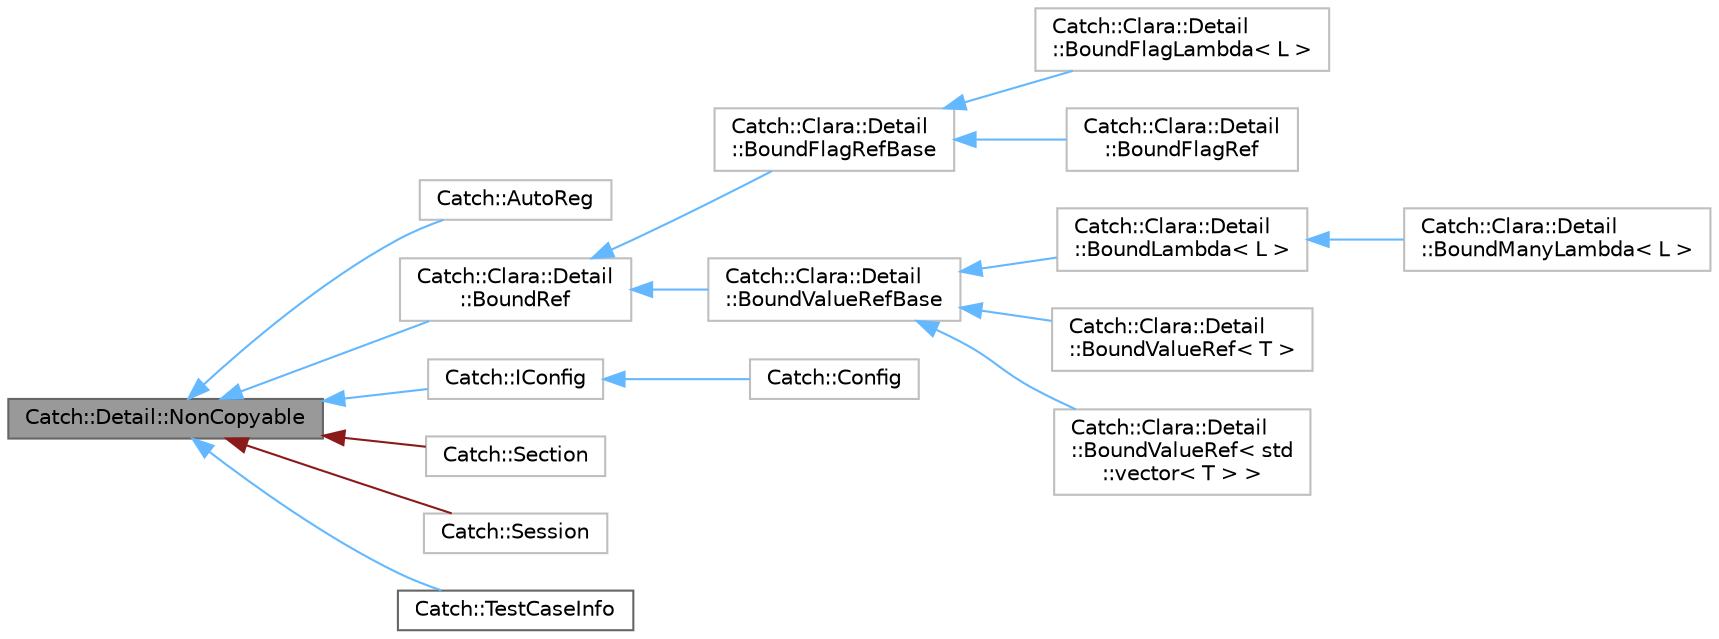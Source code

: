 digraph "Catch::Detail::NonCopyable"
{
 // LATEX_PDF_SIZE
  bgcolor="transparent";
  edge [fontname=Helvetica,fontsize=10,labelfontname=Helvetica,labelfontsize=10];
  node [fontname=Helvetica,fontsize=10,shape=box,height=0.2,width=0.4];
  rankdir="LR";
  Node1 [id="Node000001",label="Catch::Detail::NonCopyable",height=0.2,width=0.4,color="gray40", fillcolor="grey60", style="filled", fontcolor="black",tooltip="Deriving classes become noncopyable and nonmovable."];
  Node1 -> Node2 [id="edge16_Node000001_Node000002",dir="back",color="steelblue1",style="solid",tooltip=" "];
  Node2 [id="Node000002",label="Catch::AutoReg",height=0.2,width=0.4,color="grey75", fillcolor="white", style="filled",URL="$structCatch_1_1AutoReg.html",tooltip=" "];
  Node1 -> Node3 [id="edge17_Node000001_Node000003",dir="back",color="steelblue1",style="solid",tooltip=" "];
  Node3 [id="Node000003",label="Catch::Clara::Detail\l::BoundRef",height=0.2,width=0.4,color="grey75", fillcolor="white", style="filled",URL="$structCatch_1_1Clara_1_1Detail_1_1BoundRef.html",tooltip=" "];
  Node3 -> Node4 [id="edge18_Node000003_Node000004",dir="back",color="steelblue1",style="solid",tooltip=" "];
  Node4 [id="Node000004",label="Catch::Clara::Detail\l::BoundFlagRefBase",height=0.2,width=0.4,color="grey75", fillcolor="white", style="filled",URL="$structCatch_1_1Clara_1_1Detail_1_1BoundFlagRefBase.html",tooltip=" "];
  Node4 -> Node5 [id="edge19_Node000004_Node000005",dir="back",color="steelblue1",style="solid",tooltip=" "];
  Node5 [id="Node000005",label="Catch::Clara::Detail\l::BoundFlagLambda\< L \>",height=0.2,width=0.4,color="grey75", fillcolor="white", style="filled",URL="$structCatch_1_1Clara_1_1Detail_1_1BoundFlagLambda.html",tooltip=" "];
  Node4 -> Node6 [id="edge20_Node000004_Node000006",dir="back",color="steelblue1",style="solid",tooltip=" "];
  Node6 [id="Node000006",label="Catch::Clara::Detail\l::BoundFlagRef",height=0.2,width=0.4,color="grey75", fillcolor="white", style="filled",URL="$structCatch_1_1Clara_1_1Detail_1_1BoundFlagRef.html",tooltip=" "];
  Node3 -> Node7 [id="edge21_Node000003_Node000007",dir="back",color="steelblue1",style="solid",tooltip=" "];
  Node7 [id="Node000007",label="Catch::Clara::Detail\l::BoundValueRefBase",height=0.2,width=0.4,color="grey75", fillcolor="white", style="filled",URL="$structCatch_1_1Clara_1_1Detail_1_1BoundValueRefBase.html",tooltip=" "];
  Node7 -> Node8 [id="edge22_Node000007_Node000008",dir="back",color="steelblue1",style="solid",tooltip=" "];
  Node8 [id="Node000008",label="Catch::Clara::Detail\l::BoundLambda\< L \>",height=0.2,width=0.4,color="grey75", fillcolor="white", style="filled",URL="$structCatch_1_1Clara_1_1Detail_1_1BoundLambda.html",tooltip=" "];
  Node8 -> Node9 [id="edge23_Node000008_Node000009",dir="back",color="steelblue1",style="solid",tooltip=" "];
  Node9 [id="Node000009",label="Catch::Clara::Detail\l::BoundManyLambda\< L \>",height=0.2,width=0.4,color="grey75", fillcolor="white", style="filled",URL="$structCatch_1_1Clara_1_1Detail_1_1BoundManyLambda.html",tooltip=" "];
  Node7 -> Node10 [id="edge24_Node000007_Node000010",dir="back",color="steelblue1",style="solid",tooltip=" "];
  Node10 [id="Node000010",label="Catch::Clara::Detail\l::BoundValueRef\< T \>",height=0.2,width=0.4,color="grey75", fillcolor="white", style="filled",URL="$structCatch_1_1Clara_1_1Detail_1_1BoundValueRef.html",tooltip=" "];
  Node7 -> Node11 [id="edge25_Node000007_Node000011",dir="back",color="steelblue1",style="solid",tooltip=" "];
  Node11 [id="Node000011",label="Catch::Clara::Detail\l::BoundValueRef\< std\l::vector\< T \> \>",height=0.2,width=0.4,color="grey75", fillcolor="white", style="filled",URL="$structCatch_1_1Clara_1_1Detail_1_1BoundValueRef_3_01std_1_1vector_3_01T_01_4_01_4.html",tooltip=" "];
  Node1 -> Node12 [id="edge26_Node000001_Node000012",dir="back",color="steelblue1",style="solid",tooltip=" "];
  Node12 [id="Node000012",label="Catch::IConfig",height=0.2,width=0.4,color="grey75", fillcolor="white", style="filled",URL="$classCatch_1_1IConfig.html",tooltip=" "];
  Node12 -> Node13 [id="edge27_Node000012_Node000013",dir="back",color="steelblue1",style="solid",tooltip=" "];
  Node13 [id="Node000013",label="Catch::Config",height=0.2,width=0.4,color="grey75", fillcolor="white", style="filled",URL="$classCatch_1_1Config.html",tooltip=" "];
  Node1 -> Node14 [id="edge28_Node000001_Node000014",dir="back",color="firebrick4",style="solid",tooltip=" "];
  Node14 [id="Node000014",label="Catch::Section",height=0.2,width=0.4,color="grey75", fillcolor="white", style="filled",URL="$classCatch_1_1Section.html",tooltip=" "];
  Node1 -> Node15 [id="edge29_Node000001_Node000015",dir="back",color="firebrick4",style="solid",tooltip=" "];
  Node15 [id="Node000015",label="Catch::Session",height=0.2,width=0.4,color="grey75", fillcolor="white", style="filled",URL="$classCatch_1_1Session.html",tooltip=" "];
  Node1 -> Node16 [id="edge30_Node000001_Node000016",dir="back",color="steelblue1",style="solid",tooltip=" "];
  Node16 [id="Node000016",label="Catch::TestCaseInfo",height=0.2,width=0.4,color="gray40", fillcolor="white", style="filled",URL="$structCatch_1_1TestCaseInfo.html",tooltip=" "];
}
